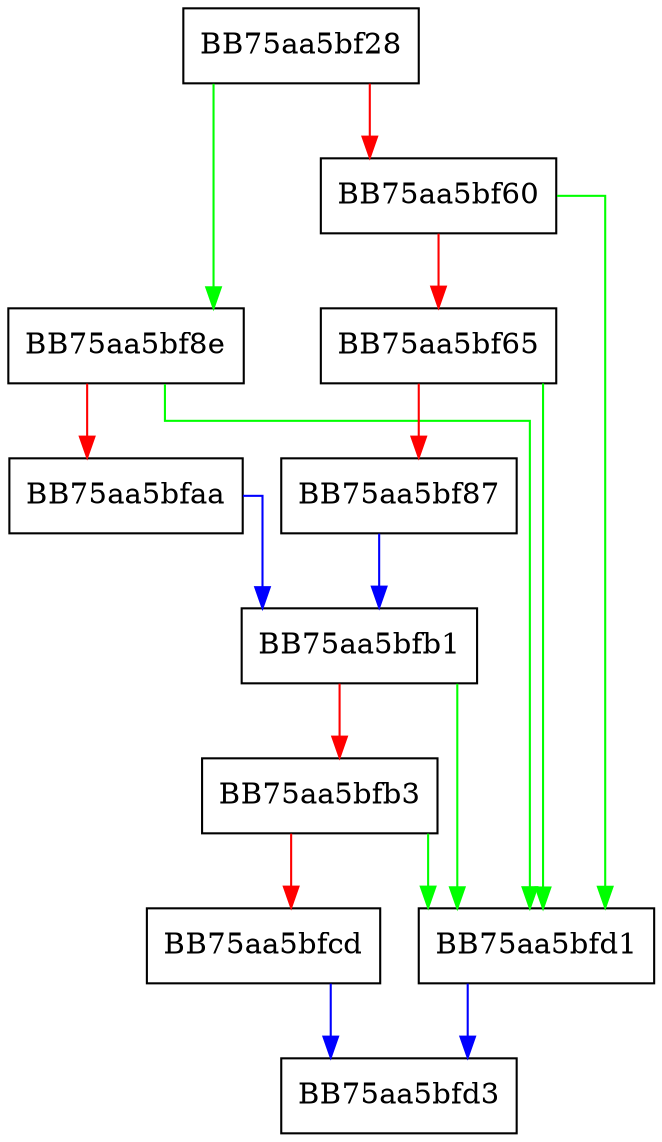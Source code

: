 digraph VerifyInstructions {
  node [shape="box"];
  graph [splines=ortho];
  BB75aa5bf28 -> BB75aa5bf8e [color="green"];
  BB75aa5bf28 -> BB75aa5bf60 [color="red"];
  BB75aa5bf60 -> BB75aa5bfd1 [color="green"];
  BB75aa5bf60 -> BB75aa5bf65 [color="red"];
  BB75aa5bf65 -> BB75aa5bfd1 [color="green"];
  BB75aa5bf65 -> BB75aa5bf87 [color="red"];
  BB75aa5bf87 -> BB75aa5bfb1 [color="blue"];
  BB75aa5bf8e -> BB75aa5bfd1 [color="green"];
  BB75aa5bf8e -> BB75aa5bfaa [color="red"];
  BB75aa5bfaa -> BB75aa5bfb1 [color="blue"];
  BB75aa5bfb1 -> BB75aa5bfd1 [color="green"];
  BB75aa5bfb1 -> BB75aa5bfb3 [color="red"];
  BB75aa5bfb3 -> BB75aa5bfd1 [color="green"];
  BB75aa5bfb3 -> BB75aa5bfcd [color="red"];
  BB75aa5bfcd -> BB75aa5bfd3 [color="blue"];
  BB75aa5bfd1 -> BB75aa5bfd3 [color="blue"];
}